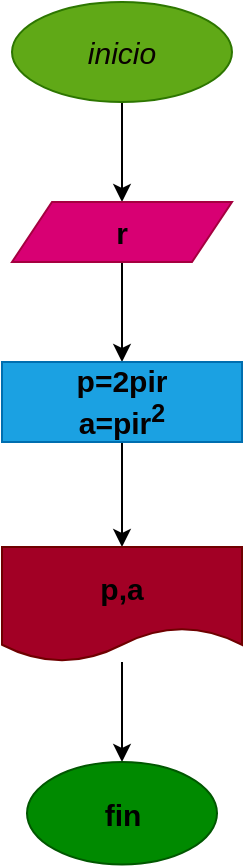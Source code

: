 <mxfile>
    <diagram id="D6BAK5DPIUYpYzmVdjKt" name="Página-1">
        <mxGraphModel dx="576" dy="461" grid="1" gridSize="10" guides="1" tooltips="1" connect="1" arrows="1" fold="1" page="1" pageScale="1" pageWidth="827" pageHeight="1169" math="0" shadow="0">
            <root>
                <mxCell id="0"/>
                <mxCell id="1" parent="0"/>
                <mxCell id="4" value="" style="edgeStyle=none;html=1;" edge="1" parent="1" source="2" target="3">
                    <mxGeometry relative="1" as="geometry"/>
                </mxCell>
                <mxCell id="2" value="&lt;i style=&quot;&quot;&gt;&lt;font color=&quot;#090101&quot; style=&quot;font-size: 15px;&quot;&gt;inicio&lt;/font&gt;&lt;/i&gt;" style="ellipse;whiteSpace=wrap;html=1;fillColor=#60a917;fontColor=#ffffff;strokeColor=#2D7600;" vertex="1" parent="1">
                    <mxGeometry x="220" y="20" width="110" height="50" as="geometry"/>
                </mxCell>
                <mxCell id="6" value="" style="edgeStyle=none;html=1;" edge="1" parent="1" source="3" target="5">
                    <mxGeometry relative="1" as="geometry"/>
                </mxCell>
                <mxCell id="3" value="&lt;b&gt;&lt;font color=&quot;#040101&quot; style=&quot;font-size: 15px;&quot;&gt;r&lt;/font&gt;&lt;/b&gt;" style="shape=parallelogram;perimeter=parallelogramPerimeter;whiteSpace=wrap;html=1;fixedSize=1;fillColor=#d80073;fontColor=#ffffff;strokeColor=#A50040;" vertex="1" parent="1">
                    <mxGeometry x="220" y="120" width="110" height="30" as="geometry"/>
                </mxCell>
                <mxCell id="9" value="" style="edgeStyle=none;html=1;" edge="1" parent="1" source="5" target="8">
                    <mxGeometry relative="1" as="geometry"/>
                </mxCell>
                <mxCell id="5" value="&lt;font color=&quot;#050000&quot; style=&quot;font-size: 15px;&quot;&gt;&lt;b&gt;p=2pir&lt;br&gt;a=pir&lt;sup&gt;2&lt;/sup&gt;&lt;/b&gt;&lt;/font&gt;" style="whiteSpace=wrap;html=1;fillColor=#1ba1e2;fontColor=#ffffff;strokeColor=#006EAF;" vertex="1" parent="1">
                    <mxGeometry x="215" y="200" width="120" height="40" as="geometry"/>
                </mxCell>
                <mxCell id="11" value="" style="edgeStyle=none;html=1;" edge="1" parent="1" source="8" target="10">
                    <mxGeometry relative="1" as="geometry"/>
                </mxCell>
                <mxCell id="8" value="&lt;font size=&quot;1&quot; color=&quot;#000000&quot;&gt;&lt;b style=&quot;font-size: 15px;&quot;&gt;p,a&lt;/b&gt;&lt;/font&gt;" style="shape=document;whiteSpace=wrap;html=1;boundedLbl=1;fillColor=#a20025;fontColor=#ffffff;strokeColor=#6F0000;" vertex="1" parent="1">
                    <mxGeometry x="215" y="292.5" width="120" height="57.5" as="geometry"/>
                </mxCell>
                <mxCell id="10" value="&lt;b&gt;&lt;font color=&quot;#000000&quot; style=&quot;font-size: 15px;&quot;&gt;fin&lt;/font&gt;&lt;/b&gt;" style="ellipse;whiteSpace=wrap;html=1;fillColor=#008a00;fontColor=#ffffff;strokeColor=#005700;" vertex="1" parent="1">
                    <mxGeometry x="227.5" y="400" width="95" height="51.25" as="geometry"/>
                </mxCell>
            </root>
        </mxGraphModel>
    </diagram>
</mxfile>